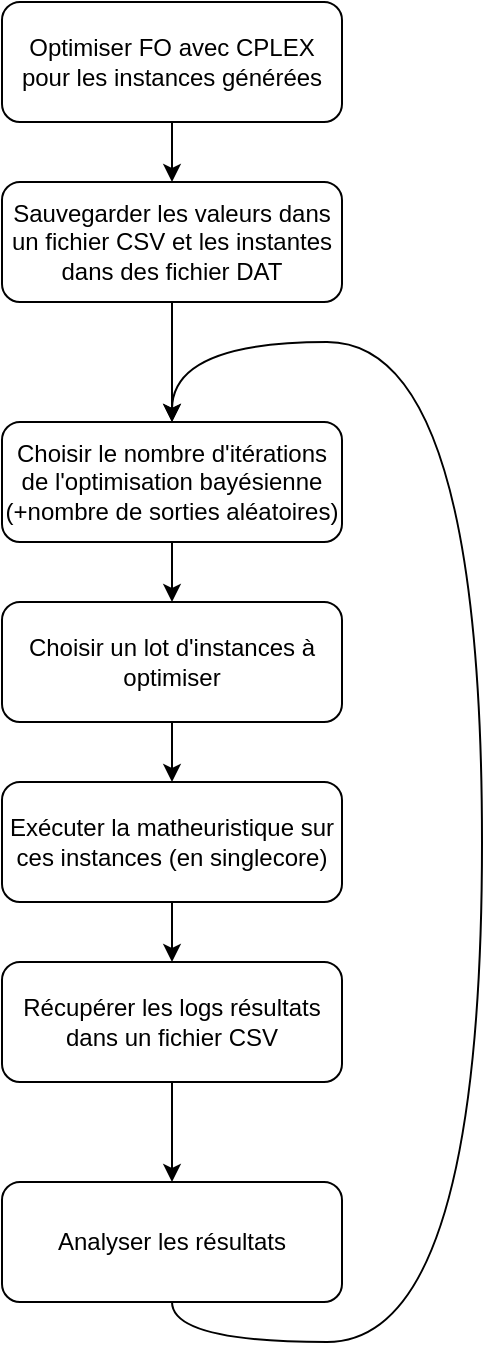 <mxfile version="17.2.4" type="device"><diagram id="SjwfVbAWPBQgGpueJd5O" name="Page-1"><mxGraphModel dx="1363" dy="856" grid="1" gridSize="10" guides="1" tooltips="1" connect="1" arrows="1" fold="1" page="1" pageScale="1" pageWidth="827" pageHeight="1169" math="0" shadow="0"><root><mxCell id="0"/><mxCell id="1" parent="0"/><mxCell id="rwJVtnMHiKeVT4GpoYfR-3" style="edgeStyle=orthogonalEdgeStyle;rounded=0;orthogonalLoop=1;jettySize=auto;html=1;exitX=0.5;exitY=1;exitDx=0;exitDy=0;" edge="1" parent="1" source="rwJVtnMHiKeVT4GpoYfR-1" target="rwJVtnMHiKeVT4GpoYfR-2"><mxGeometry relative="1" as="geometry"/></mxCell><mxCell id="rwJVtnMHiKeVT4GpoYfR-1" value="Optimiser FO avec CPLEX&lt;br&gt;pour les instances générées" style="rounded=1;whiteSpace=wrap;html=1;" vertex="1" parent="1"><mxGeometry x="280" y="240" width="170" height="60" as="geometry"/></mxCell><mxCell id="rwJVtnMHiKeVT4GpoYfR-10" style="edgeStyle=orthogonalEdgeStyle;curved=1;rounded=0;orthogonalLoop=1;jettySize=auto;html=1;entryX=0.5;entryY=0;entryDx=0;entryDy=0;" edge="1" parent="1" source="rwJVtnMHiKeVT4GpoYfR-2" target="rwJVtnMHiKeVT4GpoYfR-6"><mxGeometry relative="1" as="geometry"/></mxCell><mxCell id="rwJVtnMHiKeVT4GpoYfR-2" value="Sauvegarder les valeurs dans un fichier CSV et les instantes dans des fichier DAT" style="rounded=1;whiteSpace=wrap;html=1;" vertex="1" parent="1"><mxGeometry x="280" y="330" width="170" height="60" as="geometry"/></mxCell><mxCell id="rwJVtnMHiKeVT4GpoYfR-13" style="edgeStyle=orthogonalEdgeStyle;curved=1;rounded=0;orthogonalLoop=1;jettySize=auto;html=1;entryX=0.5;entryY=0;entryDx=0;entryDy=0;" edge="1" parent="1" source="rwJVtnMHiKeVT4GpoYfR-4" target="rwJVtnMHiKeVT4GpoYfR-7"><mxGeometry relative="1" as="geometry"/></mxCell><mxCell id="rwJVtnMHiKeVT4GpoYfR-4" value="Exécuter la matheuristique sur ces instances (en singlecore)" style="rounded=1;whiteSpace=wrap;html=1;" vertex="1" parent="1"><mxGeometry x="280" y="630" width="170" height="60" as="geometry"/></mxCell><mxCell id="rwJVtnMHiKeVT4GpoYfR-12" style="edgeStyle=orthogonalEdgeStyle;curved=1;rounded=0;orthogonalLoop=1;jettySize=auto;html=1;entryX=0.5;entryY=0;entryDx=0;entryDy=0;" edge="1" parent="1" source="rwJVtnMHiKeVT4GpoYfR-5" target="rwJVtnMHiKeVT4GpoYfR-4"><mxGeometry relative="1" as="geometry"/></mxCell><mxCell id="rwJVtnMHiKeVT4GpoYfR-5" value="Choisir un lot d'instances à optimiser" style="rounded=1;whiteSpace=wrap;html=1;" vertex="1" parent="1"><mxGeometry x="280" y="540" width="170" height="60" as="geometry"/></mxCell><mxCell id="rwJVtnMHiKeVT4GpoYfR-11" style="edgeStyle=orthogonalEdgeStyle;curved=1;rounded=0;orthogonalLoop=1;jettySize=auto;html=1;entryX=0.5;entryY=0;entryDx=0;entryDy=0;" edge="1" parent="1" source="rwJVtnMHiKeVT4GpoYfR-6" target="rwJVtnMHiKeVT4GpoYfR-5"><mxGeometry relative="1" as="geometry"/></mxCell><mxCell id="rwJVtnMHiKeVT4GpoYfR-6" value="Choisir le nombre d'itérations de l'optimisation bayésienne (+nombre de sorties aléatoires)" style="rounded=1;whiteSpace=wrap;html=1;" vertex="1" parent="1"><mxGeometry x="280" y="450" width="170" height="60" as="geometry"/></mxCell><mxCell id="rwJVtnMHiKeVT4GpoYfR-14" style="edgeStyle=orthogonalEdgeStyle;curved=1;rounded=0;orthogonalLoop=1;jettySize=auto;html=1;entryX=0.5;entryY=0;entryDx=0;entryDy=0;" edge="1" parent="1" source="rwJVtnMHiKeVT4GpoYfR-7" target="rwJVtnMHiKeVT4GpoYfR-8"><mxGeometry relative="1" as="geometry"/></mxCell><mxCell id="rwJVtnMHiKeVT4GpoYfR-7" value="Récupérer les logs résultats dans un fichier CSV" style="rounded=1;whiteSpace=wrap;html=1;" vertex="1" parent="1"><mxGeometry x="280" y="720" width="170" height="60" as="geometry"/></mxCell><mxCell id="rwJVtnMHiKeVT4GpoYfR-9" style="edgeStyle=orthogonalEdgeStyle;rounded=0;orthogonalLoop=1;jettySize=auto;html=1;entryX=0.5;entryY=0;entryDx=0;entryDy=0;exitX=0.5;exitY=1;exitDx=0;exitDy=0;curved=1;" edge="1" parent="1" source="rwJVtnMHiKeVT4GpoYfR-8" target="rwJVtnMHiKeVT4GpoYfR-6"><mxGeometry relative="1" as="geometry"><Array as="points"><mxPoint x="365" y="910"/><mxPoint x="520" y="910"/><mxPoint x="520" y="410"/><mxPoint x="365" y="410"/></Array></mxGeometry></mxCell><mxCell id="rwJVtnMHiKeVT4GpoYfR-8" value="Analyser les résultats" style="rounded=1;whiteSpace=wrap;html=1;" vertex="1" parent="1"><mxGeometry x="280" y="830" width="170" height="60" as="geometry"/></mxCell></root></mxGraphModel></diagram></mxfile>